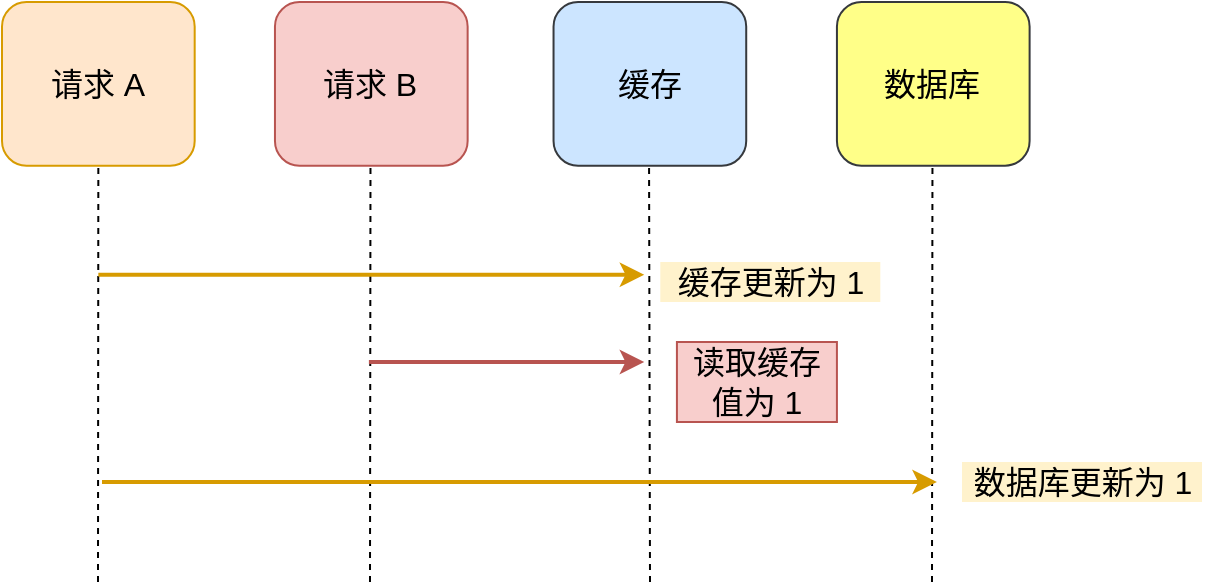 <mxfile version="15.1.1" type="github">
  <diagram id="3plB3ayfOGsFB_F9XdJE" name="第 1 页">
    <mxGraphModel dx="946" dy="501" grid="1" gridSize="10" guides="1" tooltips="1" connect="1" arrows="1" fold="1" page="1" pageScale="1" pageWidth="827" pageHeight="1169" math="0" shadow="0">
      <root>
        <mxCell id="0" />
        <mxCell id="1" parent="0" />
        <mxCell id="tJvW2CH4XC9SWLpkm_Z8-1" value="请求 A" style="rounded=1;whiteSpace=wrap;html=1;fontSize=16;fillColor=#ffe6cc;strokeColor=#d79b00;" vertex="1" parent="1">
          <mxGeometry x="70" y="150" width="96.338" height="81.818" as="geometry" />
        </mxCell>
        <mxCell id="tJvW2CH4XC9SWLpkm_Z8-2" value="请求 B" style="rounded=1;whiteSpace=wrap;html=1;fontSize=16;fillColor=#f8cecc;strokeColor=#b85450;" vertex="1" parent="1">
          <mxGeometry x="206.479" y="150" width="96.338" height="81.818" as="geometry" />
        </mxCell>
        <mxCell id="tJvW2CH4XC9SWLpkm_Z8-3" value="缓存" style="rounded=1;whiteSpace=wrap;html=1;fontSize=16;fillColor=#cce5ff;strokeColor=#36393d;" vertex="1" parent="1">
          <mxGeometry x="345.768" y="150" width="96.338" height="81.818" as="geometry" />
        </mxCell>
        <mxCell id="tJvW2CH4XC9SWLpkm_Z8-4" value="数据库" style="rounded=1;whiteSpace=wrap;html=1;fontSize=16;fillColor=#ffff88;strokeColor=#36393d;" vertex="1" parent="1">
          <mxGeometry x="487.465" y="150" width="96.338" height="81.818" as="geometry" />
        </mxCell>
        <mxCell id="tJvW2CH4XC9SWLpkm_Z8-5" value="" style="endArrow=none;html=1;fontSize=16;entryX=0.5;entryY=1;entryDx=0;entryDy=0;dashed=1;" edge="1" parent="1" target="tJvW2CH4XC9SWLpkm_Z8-1">
          <mxGeometry x="70" y="150" width="50" height="50" as="geometry">
            <mxPoint x="118" y="440" as="sourcePoint" />
            <mxPoint x="150.282" y="272.727" as="targetPoint" />
          </mxGeometry>
        </mxCell>
        <mxCell id="tJvW2CH4XC9SWLpkm_Z8-6" value="" style="endArrow=none;html=1;fontSize=16;entryX=0.5;entryY=1;entryDx=0;entryDy=0;dashed=1;" edge="1" parent="1">
          <mxGeometry x="70" y="150" width="50" height="50" as="geometry">
            <mxPoint x="254" y="440" as="sourcePoint" />
            <mxPoint x="254.246" y="231.818" as="targetPoint" />
          </mxGeometry>
        </mxCell>
        <mxCell id="tJvW2CH4XC9SWLpkm_Z8-7" value="" style="endArrow=none;html=1;fontSize=16;entryX=0.5;entryY=1;entryDx=0;entryDy=0;dashed=1;" edge="1" parent="1">
          <mxGeometry x="70" y="150" width="50" height="50" as="geometry">
            <mxPoint x="394" y="440" as="sourcePoint" />
            <mxPoint x="393.535" y="231.818" as="targetPoint" />
          </mxGeometry>
        </mxCell>
        <mxCell id="tJvW2CH4XC9SWLpkm_Z8-8" value="" style="endArrow=none;html=1;fontSize=16;entryX=0.5;entryY=1;entryDx=0;entryDy=0;dashed=1;" edge="1" parent="1">
          <mxGeometry x="70" y="150" width="50" height="50" as="geometry">
            <mxPoint x="535" y="440" as="sourcePoint" />
            <mxPoint x="535.232" y="231.818" as="targetPoint" />
          </mxGeometry>
        </mxCell>
        <mxCell id="tJvW2CH4XC9SWLpkm_Z8-9" value="" style="endArrow=classic;html=1;fontSize=16;fillColor=#ffcd28;strokeColor=#d79b00;gradientColor=#ffa500;strokeWidth=2;" edge="1" parent="1">
          <mxGeometry x="71.83" y="240" width="50" height="50" as="geometry">
            <mxPoint x="119.999" y="390" as="sourcePoint" />
            <mxPoint x="537.464" y="390" as="targetPoint" />
          </mxGeometry>
        </mxCell>
        <mxCell id="tJvW2CH4XC9SWLpkm_Z8-10" value="数据库更新为 1" style="text;html=1;align=center;verticalAlign=middle;resizable=0;points=[];autosize=1;fillColor=#fff2cc;fontSize=16;" vertex="1" parent="1">
          <mxGeometry x="550.002" y="380.004" width="120" height="20" as="geometry" />
        </mxCell>
        <mxCell id="tJvW2CH4XC9SWLpkm_Z8-13" value="" style="endArrow=classic;html=1;fontSize=16;strokeWidth=2;gradientColor=#ea6b66;fillColor=#f8cecc;strokeColor=#b85450;" edge="1" parent="1">
          <mxGeometry x="70" y="43.64" width="50" height="50" as="geometry">
            <mxPoint x="253.444" y="330.004" as="sourcePoint" />
            <mxPoint x="391.127" y="330.004" as="targetPoint" />
          </mxGeometry>
        </mxCell>
        <mxCell id="tJvW2CH4XC9SWLpkm_Z8-15" value="" style="endArrow=classic;html=1;fontSize=16;strokeWidth=2;gradientColor=#ffa500;fillColor=#ffcd28;strokeColor=#d79b00;" edge="1" parent="1">
          <mxGeometry x="70" y="-68.18" width="50" height="50" as="geometry">
            <mxPoint x="118.169" y="286.365" as="sourcePoint" />
            <mxPoint x="391.127" y="286.365" as="targetPoint" />
          </mxGeometry>
        </mxCell>
        <mxCell id="tJvW2CH4XC9SWLpkm_Z8-16" value="缓存更新为 1" style="text;html=1;align=center;verticalAlign=middle;resizable=0;points=[];autosize=1;fillColor=#fff2cc;fontSize=16;strokeWidth=2;" vertex="1" parent="1">
          <mxGeometry x="399.155" y="279.999" width="110" height="20" as="geometry" />
        </mxCell>
        <mxCell id="tJvW2CH4XC9SWLpkm_Z8-17" value="读取缓存&lt;br&gt;值为 1" style="text;html=1;align=center;verticalAlign=middle;resizable=0;points=[];autosize=1;strokeColor=#b85450;fillColor=#f8cecc;fontSize=16;" vertex="1" parent="1">
          <mxGeometry x="407.46" y="320" width="80" height="40" as="geometry" />
        </mxCell>
      </root>
    </mxGraphModel>
  </diagram>
</mxfile>
